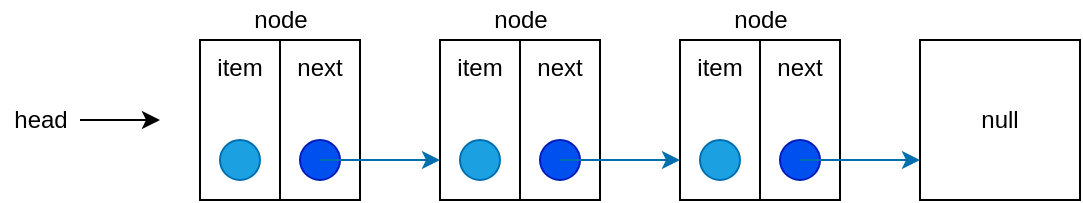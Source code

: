 <mxfile>
    <diagram id="VhKblO8tcCa6W6QVxlKy" name="Page-1">
        <mxGraphModel dx="771" dy="313" grid="1" gridSize="10" guides="1" tooltips="1" connect="1" arrows="1" fold="1" page="1" pageScale="1" pageWidth="850" pageHeight="1100" math="0" shadow="0">
            <root>
                <mxCell id="0"/>
                <mxCell id="1" parent="0"/>
                <mxCell id="7" value="" style="group" vertex="1" connectable="0" parent="1">
                    <mxGeometry x="120" y="140" width="80" height="100" as="geometry"/>
                </mxCell>
                <mxCell id="4" value="item" style="rounded=0;whiteSpace=wrap;html=1;verticalAlign=top;" vertex="1" parent="7">
                    <mxGeometry y="20" width="40" height="80" as="geometry"/>
                </mxCell>
                <mxCell id="5" value="next" style="rounded=0;whiteSpace=wrap;html=1;verticalAlign=top;" vertex="1" parent="7">
                    <mxGeometry x="40" y="20" width="40" height="80" as="geometry"/>
                </mxCell>
                <mxCell id="6" value="node" style="text;html=1;align=center;verticalAlign=middle;resizable=0;points=[];autosize=1;strokeColor=none;fillColor=none;" vertex="1" parent="7">
                    <mxGeometry x="20" width="40" height="20" as="geometry"/>
                </mxCell>
                <mxCell id="22" value="" style="ellipse;whiteSpace=wrap;html=1;aspect=fixed;fillColor=#1ba1e2;fontColor=#ffffff;strokeColor=#006EAF;" vertex="1" parent="7">
                    <mxGeometry x="10" y="70" width="20" height="20" as="geometry"/>
                </mxCell>
                <mxCell id="25" value="" style="ellipse;whiteSpace=wrap;html=1;aspect=fixed;fillColor=#0050ef;fontColor=#ffffff;strokeColor=#001DBC;" vertex="1" parent="7">
                    <mxGeometry x="50" y="70" width="20" height="20" as="geometry"/>
                </mxCell>
                <mxCell id="8" value="" style="group" vertex="1" connectable="0" parent="1">
                    <mxGeometry x="240" y="140" width="80" height="100" as="geometry"/>
                </mxCell>
                <mxCell id="9" value="item" style="rounded=0;whiteSpace=wrap;html=1;verticalAlign=top;" vertex="1" parent="8">
                    <mxGeometry y="20" width="40" height="80" as="geometry"/>
                </mxCell>
                <mxCell id="10" value="next" style="rounded=0;whiteSpace=wrap;html=1;verticalAlign=top;" vertex="1" parent="8">
                    <mxGeometry x="40" y="20" width="40" height="80" as="geometry"/>
                </mxCell>
                <mxCell id="11" value="node" style="text;html=1;align=center;verticalAlign=middle;resizable=0;points=[];autosize=1;strokeColor=none;fillColor=none;" vertex="1" parent="8">
                    <mxGeometry x="20" width="40" height="20" as="geometry"/>
                </mxCell>
                <mxCell id="24" value="" style="ellipse;whiteSpace=wrap;html=1;aspect=fixed;fillColor=#1ba1e2;fontColor=#ffffff;strokeColor=#006EAF;" vertex="1" parent="8">
                    <mxGeometry x="10" y="70" width="20" height="20" as="geometry"/>
                </mxCell>
                <mxCell id="26" value="" style="ellipse;whiteSpace=wrap;html=1;aspect=fixed;fillColor=#0050ef;fontColor=#ffffff;strokeColor=#001DBC;" vertex="1" parent="8">
                    <mxGeometry x="50" y="70" width="20" height="20" as="geometry"/>
                </mxCell>
                <mxCell id="12" value="" style="group" vertex="1" connectable="0" parent="1">
                    <mxGeometry x="360" y="140" width="80" height="100" as="geometry"/>
                </mxCell>
                <mxCell id="13" value="item" style="rounded=0;whiteSpace=wrap;html=1;verticalAlign=top;" vertex="1" parent="12">
                    <mxGeometry y="20" width="40" height="80" as="geometry"/>
                </mxCell>
                <mxCell id="14" value="next" style="rounded=0;whiteSpace=wrap;html=1;verticalAlign=top;" vertex="1" parent="12">
                    <mxGeometry x="40" y="20" width="40" height="80" as="geometry"/>
                </mxCell>
                <mxCell id="15" value="node" style="text;html=1;align=center;verticalAlign=middle;resizable=0;points=[];autosize=1;strokeColor=none;fillColor=none;" vertex="1" parent="12">
                    <mxGeometry x="20" width="40" height="20" as="geometry"/>
                </mxCell>
                <mxCell id="23" value="" style="ellipse;whiteSpace=wrap;html=1;aspect=fixed;fillColor=#1ba1e2;fontColor=#ffffff;strokeColor=#006EAF;" vertex="1" parent="12">
                    <mxGeometry x="10" y="70" width="20" height="20" as="geometry"/>
                </mxCell>
                <mxCell id="27" value="" style="ellipse;whiteSpace=wrap;html=1;aspect=fixed;fillColor=#0050ef;fontColor=#ffffff;strokeColor=#001DBC;" vertex="1" parent="12">
                    <mxGeometry x="50" y="70" width="20" height="20" as="geometry"/>
                </mxCell>
                <mxCell id="16" value="null" style="rounded=0;whiteSpace=wrap;html=1;" vertex="1" parent="1">
                    <mxGeometry x="480" y="160" width="80" height="80" as="geometry"/>
                </mxCell>
                <mxCell id="17" value="" style="endArrow=classic;html=1;fillColor=#1ba1e2;strokeColor=#006EAF;" edge="1" parent="1">
                    <mxGeometry width="50" height="50" relative="1" as="geometry">
                        <mxPoint x="180" y="220" as="sourcePoint"/>
                        <mxPoint x="240" y="220" as="targetPoint"/>
                    </mxGeometry>
                </mxCell>
                <mxCell id="18" value="" style="endArrow=classic;html=1;fillColor=#1ba1e2;strokeColor=#006EAF;" edge="1" parent="1">
                    <mxGeometry width="50" height="50" relative="1" as="geometry">
                        <mxPoint x="300" y="220" as="sourcePoint"/>
                        <mxPoint x="360" y="220" as="targetPoint"/>
                    </mxGeometry>
                </mxCell>
                <mxCell id="19" value="" style="endArrow=classic;html=1;strokeColor=#006EAF;fillColor=#1ba1e2;" edge="1" parent="1">
                    <mxGeometry width="50" height="50" relative="1" as="geometry">
                        <mxPoint x="420" y="220" as="sourcePoint"/>
                        <mxPoint x="480" y="220" as="targetPoint"/>
                    </mxGeometry>
                </mxCell>
                <mxCell id="21" style="edgeStyle=none;html=1;entryX=0;entryY=0.75;entryDx=0;entryDy=0;" edge="1" parent="1" source="20">
                    <mxGeometry relative="1" as="geometry">
                        <mxPoint x="100" y="200" as="targetPoint"/>
                    </mxGeometry>
                </mxCell>
                <mxCell id="20" value="head" style="text;html=1;align=center;verticalAlign=middle;resizable=0;points=[];autosize=1;strokeColor=none;fillColor=none;" vertex="1" parent="1">
                    <mxGeometry x="20" y="190" width="40" height="20" as="geometry"/>
                </mxCell>
            </root>
        </mxGraphModel>
    </diagram>
</mxfile>